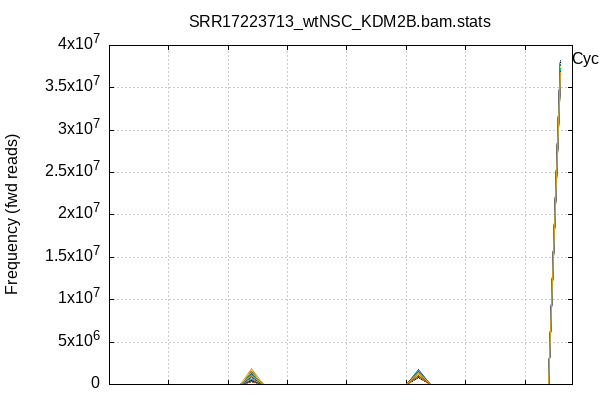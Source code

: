 
            set terminal png size 600,400 truecolor
            set output "SRR17223713_wtNSC_KDM2B_stats/quals3.png"
            set grid xtics ytics y2tics back lc rgb "#cccccc"
            set multiplot
            
            set title "SRR17223713_wtNSC_KDM2B.bam.stats" noenhanced
            set ylabel "Frequency (fwd reads)"
            set label "Cycle 6" at 38+1,38186264
            unset xlabel
            set xrange [0:39]
            set format x ""
            plot '-' using 1:2:3 with lines linecolor variable title ''
        1	0	1
2	0	1
3	0	1
4	0	1
5	0	1
6	0	1
7	0	1
8	0	1
9	0	1
10	0	1
11	0	1
12	703515	1
13	0	1
14	0	1
15	0	1
16	0	1
17	0	1
18	0	1
19	0	1
20	0	1
21	0	1
22	0	1
23	0	1
24	0	1
25	0	1
26	1043961	1
27	0	1
28	0	1
29	0	1
30	0	1
31	0	1
32	0	1
33	0	1
34	0	1
35	0	1
36	0	1
37	0	1
38	37649070	1

1	0	2
2	0	2
3	8800	2
4	0	2
5	0	2
6	0	2
7	0	2
8	0	2
9	0	2
10	0	2
11	0	2
12	536002	2
13	0	2
14	0	2
15	0	2
16	0	2
17	0	2
18	0	2
19	0	2
20	0	2
21	0	2
22	0	2
23	0	2
24	0	2
25	0	2
26	1022281	2
27	0	2
28	0	2
29	0	2
30	0	2
31	0	2
32	0	2
33	0	2
34	0	2
35	0	2
36	0	2
37	0	2
38	37829463	2

1	0	3
2	0	3
3	914	3
4	0	3
5	0	3
6	0	3
7	0	3
8	0	3
9	0	3
10	0	3
11	0	3
12	447885	3
13	0	3
14	0	3
15	0	3
16	0	3
17	0	3
18	0	3
19	0	3
20	0	3
21	0	3
22	0	3
23	0	3
24	0	3
25	0	3
26	930938	3
27	0	3
28	0	3
29	0	3
30	0	3
31	0	3
32	0	3
33	0	3
34	0	3
35	0	3
36	0	3
37	0	3
38	38016809	3

1	0	4
2	0	4
3	0	4
4	0	4
5	0	4
6	0	4
7	0	4
8	0	4
9	0	4
10	0	4
11	0	4
12	394189	4
13	0	4
14	0	4
15	0	4
16	0	4
17	0	4
18	0	4
19	0	4
20	0	4
21	0	4
22	0	4
23	0	4
24	0	4
25	0	4
26	889369	4
27	0	4
28	0	4
29	0	4
30	0	4
31	0	4
32	0	4
33	0	4
34	0	4
35	0	4
36	0	4
37	0	4
38	38112988	4

1	0	5
2	0	5
3	0	5
4	0	5
5	0	5
6	0	5
7	0	5
8	0	5
9	0	5
10	0	5
11	0	5
12	372652	5
13	0	5
14	0	5
15	0	5
16	0	5
17	0	5
18	0	5
19	0	5
20	0	5
21	0	5
22	0	5
23	0	5
24	0	5
25	0	5
26	872189	5
27	0	5
28	0	5
29	0	5
30	0	5
31	0	5
32	0	5
33	0	5
34	0	5
35	0	5
36	0	5
37	0	5
38	38151705	5

1	0	6
2	0	6
3	0	6
4	0	6
5	0	6
6	0	6
7	0	6
8	0	6
9	0	6
10	0	6
11	0	6
12	355498	6
13	0	6
14	0	6
15	0	6
16	0	6
17	0	6
18	0	6
19	0	6
20	0	6
21	0	6
22	0	6
23	0	6
24	0	6
25	0	6
26	854784	6
27	0	6
28	0	6
29	0	6
30	0	6
31	0	6
32	0	6
33	0	6
34	0	6
35	0	6
36	0	6
37	0	6
38	38186264	6

1	0	7
2	0	7
3	0	7
4	0	7
5	0	7
6	0	7
7	0	7
8	0	7
9	0	7
10	0	7
11	0	7
12	360073	7
13	0	7
14	0	7
15	0	7
16	0	7
17	0	7
18	0	7
19	0	7
20	0	7
21	0	7
22	0	7
23	0	7
24	0	7
25	0	7
26	898652	7
27	0	7
28	0	7
29	0	7
30	0	7
31	0	7
32	0	7
33	0	7
34	0	7
35	0	7
36	0	7
37	0	7
38	38137821	7

1	0	8
2	0	8
3	0	8
4	0	8
5	0	8
6	0	8
7	0	8
8	0	8
9	0	8
10	0	8
11	0	8
12	344951	8
13	0	8
14	0	8
15	0	8
16	0	8
17	0	8
18	0	8
19	0	8
20	0	8
21	0	8
22	0	8
23	0	8
24	0	8
25	0	8
26	884862	8
27	0	8
28	0	8
29	0	8
30	0	8
31	0	8
32	0	8
33	0	8
34	0	8
35	0	8
36	0	8
37	0	8
38	38166733	8

1	0	9
2	0	9
3	0	9
4	0	9
5	0	9
6	0	9
7	0	9
8	0	9
9	0	9
10	0	9
11	0	9
12	351170	9
13	0	9
14	0	9
15	0	9
16	0	9
17	0	9
18	0	9
19	0	9
20	0	9
21	0	9
22	0	9
23	0	9
24	0	9
25	0	9
26	886257	9
27	0	9
28	0	9
29	0	9
30	0	9
31	0	9
32	0	9
33	0	9
34	0	9
35	0	9
36	0	9
37	0	9
38	38159119	9

1	0	10
2	0	10
3	0	10
4	0	10
5	0	10
6	0	10
7	0	10
8	0	10
9	0	10
10	0	10
11	0	10
12	356302	10
13	0	10
14	0	10
15	0	10
16	0	10
17	0	10
18	0	10
19	0	10
20	0	10
21	0	10
22	0	10
23	0	10
24	0	10
25	0	10
26	928757	10
27	0	10
28	0	10
29	0	10
30	0	10
31	0	10
32	0	10
33	0	10
34	0	10
35	0	10
36	0	10
37	0	10
38	38111487	10

1	0	11
2	0	11
3	572	11
4	0	11
5	0	11
6	0	11
7	0	11
8	0	11
9	0	11
10	0	11
11	0	11
12	363037	11
13	0	11
14	0	11
15	0	11
16	0	11
17	0	11
18	0	11
19	0	11
20	0	11
21	0	11
22	0	11
23	0	11
24	0	11
25	0	11
26	917428	11
27	0	11
28	0	11
29	0	11
30	0	11
31	0	11
32	0	11
33	0	11
34	0	11
35	0	11
36	0	11
37	0	11
38	38115509	11

1	0	12
2	0	12
3	0	12
4	0	12
5	0	12
6	0	12
7	0	12
8	0	12
9	0	12
10	0	12
11	0	12
12	359884	12
13	0	12
14	0	12
15	0	12
16	0	12
17	0	12
18	0	12
19	0	12
20	0	12
21	0	12
22	0	12
23	0	12
24	0	12
25	0	12
26	913324	12
27	0	12
28	0	12
29	0	12
30	0	12
31	0	12
32	0	12
33	0	12
34	0	12
35	0	12
36	0	12
37	0	12
38	38123338	12

1	0	13
2	0	13
3	388	13
4	0	13
5	0	13
6	0	13
7	0	13
8	0	13
9	0	13
10	0	13
11	0	13
12	362130	13
13	0	13
14	0	13
15	0	13
16	0	13
17	0	13
18	0	13
19	0	13
20	0	13
21	0	13
22	0	13
23	0	13
24	0	13
25	0	13
26	929906	13
27	0	13
28	0	13
29	0	13
30	0	13
31	0	13
32	0	13
33	0	13
34	0	13
35	0	13
36	0	13
37	0	13
38	38104122	13

1	0	14
2	0	14
3	0	14
4	0	14
5	0	14
6	0	14
7	0	14
8	0	14
9	0	14
10	0	14
11	0	14
12	367856	14
13	0	14
14	0	14
15	0	14
16	0	14
17	0	14
18	0	14
19	0	14
20	0	14
21	0	14
22	0	14
23	0	14
24	0	14
25	0	14
26	945636	14
27	0	14
28	0	14
29	0	14
30	0	14
31	0	14
32	0	14
33	0	14
34	0	14
35	0	14
36	0	14
37	0	14
38	38083054	14

1	0	15
2	0	15
3	0	15
4	0	15
5	0	15
6	0	15
7	0	15
8	0	15
9	0	15
10	0	15
11	0	15
12	369595	15
13	0	15
14	0	15
15	0	15
16	0	15
17	0	15
18	0	15
19	0	15
20	0	15
21	0	15
22	0	15
23	0	15
24	0	15
25	0	15
26	949206	15
27	0	15
28	0	15
29	0	15
30	0	15
31	0	15
32	0	15
33	0	15
34	0	15
35	0	15
36	0	15
37	0	15
38	38077745	15

1	0	16
2	0	16
3	0	16
4	0	16
5	0	16
6	0	16
7	0	16
8	0	16
9	0	16
10	0	16
11	0	16
12	367845	16
13	0	16
14	0	16
15	0	16
16	0	16
17	0	16
18	0	16
19	0	16
20	0	16
21	0	16
22	0	16
23	0	16
24	0	16
25	0	16
26	939507	16
27	0	16
28	0	16
29	0	16
30	0	16
31	0	16
32	0	16
33	0	16
34	0	16
35	0	16
36	0	16
37	0	16
38	38089194	16

1	0	17
2	0	17
3	0	17
4	0	17
5	0	17
6	0	17
7	0	17
8	0	17
9	0	17
10	0	17
11	0	17
12	376086	17
13	0	17
14	0	17
15	0	17
16	0	17
17	0	17
18	0	17
19	0	17
20	0	17
21	0	17
22	0	17
23	0	17
24	0	17
25	0	17
26	949261	17
27	0	17
28	0	17
29	0	17
30	0	17
31	0	17
32	0	17
33	0	17
34	0	17
35	0	17
36	0	17
37	0	17
38	38071199	17

1	0	18
2	0	18
3	0	18
4	0	18
5	0	18
6	0	18
7	0	18
8	0	18
9	0	18
10	0	18
11	0	18
12	379216	18
13	0	18
14	0	18
15	0	18
16	0	18
17	0	18
18	0	18
19	0	18
20	0	18
21	0	18
22	0	18
23	0	18
24	0	18
25	0	18
26	964582	18
27	0	18
28	0	18
29	0	18
30	0	18
31	0	18
32	0	18
33	0	18
34	0	18
35	0	18
36	0	18
37	0	18
38	38052748	18

1	0	19
2	0	19
3	0	19
4	0	19
5	0	19
6	0	19
7	0	19
8	0	19
9	0	19
10	0	19
11	0	19
12	377164	19
13	0	19
14	0	19
15	0	19
16	0	19
17	0	19
18	0	19
19	0	19
20	0	19
21	0	19
22	0	19
23	0	19
24	0	19
25	0	19
26	959914	19
27	0	19
28	0	19
29	0	19
30	0	19
31	0	19
32	0	19
33	0	19
34	0	19
35	0	19
36	0	19
37	0	19
38	38059468	19

1	0	20
2	0	20
3	0	20
4	0	20
5	0	20
6	0	20
7	0	20
8	0	20
9	0	20
10	0	20
11	0	20
12	403225	20
13	0	20
14	0	20
15	0	20
16	0	20
17	0	20
18	0	20
19	0	20
20	0	20
21	0	20
22	0	20
23	0	20
24	0	20
25	0	20
26	1000665	20
27	0	20
28	0	20
29	0	20
30	0	20
31	0	20
32	0	20
33	0	20
34	0	20
35	0	20
36	0	20
37	0	20
38	37992656	20

1	0	21
2	0	21
3	0	21
4	0	21
5	0	21
6	0	21
7	0	21
8	0	21
9	0	21
10	0	21
11	0	21
12	386943	21
13	0	21
14	0	21
15	0	21
16	0	21
17	0	21
18	0	21
19	0	21
20	0	21
21	0	21
22	0	21
23	0	21
24	0	21
25	0	21
26	963305	21
27	0	21
28	0	21
29	0	21
30	0	21
31	0	21
32	0	21
33	0	21
34	0	21
35	0	21
36	0	21
37	0	21
38	38046298	21

1	0	22
2	0	22
3	0	22
4	0	22
5	0	22
6	0	22
7	0	22
8	0	22
9	0	22
10	0	22
11	0	22
12	407286	22
13	0	22
14	0	22
15	0	22
16	0	22
17	0	22
18	0	22
19	0	22
20	0	22
21	0	22
22	0	22
23	0	22
24	0	22
25	0	22
26	1004734	22
27	0	22
28	0	22
29	0	22
30	0	22
31	0	22
32	0	22
33	0	22
34	0	22
35	0	22
36	0	22
37	0	22
38	37984526	22

1	0	23
2	0	23
3	0	23
4	0	23
5	0	23
6	0	23
7	0	23
8	0	23
9	0	23
10	0	23
11	0	23
12	403124	23
13	0	23
14	0	23
15	0	23
16	0	23
17	0	23
18	0	23
19	0	23
20	0	23
21	0	23
22	0	23
23	0	23
24	0	23
25	0	23
26	999608	23
27	0	23
28	0	23
29	0	23
30	0	23
31	0	23
32	0	23
33	0	23
34	0	23
35	0	23
36	0	23
37	0	23
38	37993814	23

1	0	24
2	0	24
3	0	24
4	0	24
5	0	24
6	0	24
7	0	24
8	0	24
9	0	24
10	0	24
11	0	24
12	421343	24
13	0	24
14	0	24
15	0	24
16	0	24
17	0	24
18	0	24
19	0	24
20	0	24
21	0	24
22	0	24
23	0	24
24	0	24
25	0	24
26	1023048	24
27	0	24
28	0	24
29	0	24
30	0	24
31	0	24
32	0	24
33	0	24
34	0	24
35	0	24
36	0	24
37	0	24
38	37952155	24

1	0	25
2	0	25
3	0	25
4	0	25
5	0	25
6	0	25
7	0	25
8	0	25
9	0	25
10	0	25
11	0	25
12	433976	25
13	0	25
14	0	25
15	0	25
16	0	25
17	0	25
18	0	25
19	0	25
20	0	25
21	0	25
22	0	25
23	0	25
24	0	25
25	0	25
26	1040883	25
27	0	25
28	0	25
29	0	25
30	0	25
31	0	25
32	0	25
33	0	25
34	0	25
35	0	25
36	0	25
37	0	25
38	37921687	25

1	0	26
2	0	26
3	0	26
4	0	26
5	0	26
6	0	26
7	0	26
8	0	26
9	0	26
10	0	26
11	0	26
12	480313	26
13	0	26
14	0	26
15	0	26
16	0	26
17	0	26
18	0	26
19	0	26
20	0	26
21	0	26
22	0	26
23	0	26
24	0	26
25	0	26
26	1037500	26
27	0	26
28	0	26
29	0	26
30	0	26
31	0	26
32	0	26
33	0	26
34	0	26
35	0	26
36	0	26
37	0	26
38	37878733	26

1	0	27
2	0	27
3	0	27
4	0	27
5	0	27
6	0	27
7	0	27
8	0	27
9	0	27
10	0	27
11	0	27
12	490255	27
13	0	27
14	0	27
15	0	27
16	0	27
17	0	27
18	0	27
19	0	27
20	0	27
21	0	27
22	0	27
23	0	27
24	0	27
25	0	27
26	1041865	27
27	0	27
28	0	27
29	0	27
30	0	27
31	0	27
32	0	27
33	0	27
34	0	27
35	0	27
36	0	27
37	0	27
38	37864426	27

1	0	28
2	0	28
3	0	28
4	0	28
5	0	28
6	0	28
7	0	28
8	0	28
9	0	28
10	0	28
11	0	28
12	488342	28
13	0	28
14	0	28
15	0	28
16	0	28
17	0	28
18	0	28
19	0	28
20	0	28
21	0	28
22	0	28
23	0	28
24	0	28
25	0	28
26	1034961	28
27	0	28
28	0	28
29	0	28
30	0	28
31	0	28
32	0	28
33	0	28
34	0	28
35	0	28
36	0	28
37	0	28
38	37873243	28

1	0	29
2	0	29
3	0	29
4	0	29
5	0	29
6	0	29
7	0	29
8	0	29
9	0	29
10	0	29
11	0	29
12	501009	29
13	0	29
14	0	29
15	0	29
16	0	29
17	0	29
18	0	29
19	0	29
20	0	29
21	0	29
22	0	29
23	0	29
24	0	29
25	0	29
26	1037168	29
27	0	29
28	0	29
29	0	29
30	0	29
31	0	29
32	0	29
33	0	29
34	0	29
35	0	29
36	0	29
37	0	29
38	37858369	29

1	0	30
2	0	30
3	0	30
4	0	30
5	0	30
6	0	30
7	0	30
8	0	30
9	0	30
10	0	30
11	0	30
12	522323	30
13	0	30
14	0	30
15	0	30
16	0	30
17	0	30
18	0	30
19	0	30
20	0	30
21	0	30
22	0	30
23	0	30
24	0	30
25	0	30
26	1069795	30
27	0	30
28	0	30
29	0	30
30	0	30
31	0	30
32	0	30
33	0	30
34	0	30
35	0	30
36	0	30
37	0	30
38	37804428	30

1	0	31
2	0	31
3	0	31
4	0	31
5	0	31
6	0	31
7	0	31
8	0	31
9	0	31
10	0	31
11	0	31
12	521161	31
13	0	31
14	0	31
15	0	31
16	0	31
17	0	31
18	0	31
19	0	31
20	0	31
21	0	31
22	0	31
23	0	31
24	0	31
25	0	31
26	1072359	31
27	0	31
28	0	31
29	0	31
30	0	31
31	0	31
32	0	31
33	0	31
34	0	31
35	0	31
36	0	31
37	0	31
38	37803026	31

1	0	32
2	0	32
3	0	32
4	0	32
5	0	32
6	0	32
7	0	32
8	0	32
9	0	32
10	0	32
11	0	32
12	526053	32
13	0	32
14	0	32
15	0	32
16	0	32
17	0	32
18	0	32
19	0	32
20	0	32
21	0	32
22	0	32
23	0	32
24	0	32
25	0	32
26	1076785	32
27	0	32
28	0	32
29	0	32
30	0	32
31	0	32
32	0	32
33	0	32
34	0	32
35	0	32
36	0	32
37	0	32
38	37793708	32

1	0	33
2	0	33
3	0	33
4	0	33
5	0	33
6	0	33
7	0	33
8	0	33
9	0	33
10	0	33
11	0	33
12	533948	33
13	0	33
14	0	33
15	0	33
16	0	33
17	0	33
18	0	33
19	0	33
20	0	33
21	0	33
22	0	33
23	0	33
24	0	33
25	0	33
26	1071059	33
27	0	33
28	0	33
29	0	33
30	0	33
31	0	33
32	0	33
33	0	33
34	0	33
35	0	33
36	0	33
37	0	33
38	37791539	33

1	0	34
2	0	34
3	0	34
4	0	34
5	0	34
6	0	34
7	0	34
8	0	34
9	0	34
10	0	34
11	0	34
12	545239	34
13	0	34
14	0	34
15	0	34
16	0	34
17	0	34
18	0	34
19	0	34
20	0	34
21	0	34
22	0	34
23	0	34
24	0	34
25	0	34
26	1081101	34
27	0	34
28	0	34
29	0	34
30	0	34
31	0	34
32	0	34
33	0	34
34	0	34
35	0	34
36	0	34
37	0	34
38	37770206	34

1	0	35
2	0	35
3	0	35
4	0	35
5	0	35
6	0	35
7	0	35
8	0	35
9	0	35
10	0	35
11	0	35
12	556053	35
13	0	35
14	0	35
15	0	35
16	0	35
17	0	35
18	0	35
19	0	35
20	0	35
21	0	35
22	0	35
23	0	35
24	0	35
25	0	35
26	1081714	35
27	0	35
28	0	35
29	0	35
30	0	35
31	0	35
32	0	35
33	0	35
34	0	35
35	0	35
36	0	35
37	0	35
38	37758779	35

1	0	36
2	0	36
3	0	36
4	0	36
5	0	36
6	0	36
7	0	36
8	0	36
9	0	36
10	0	36
11	0	36
12	567654	36
13	0	36
14	0	36
15	0	36
16	0	36
17	0	36
18	0	36
19	0	36
20	0	36
21	0	36
22	0	36
23	0	36
24	0	36
25	0	36
26	1094265	36
27	0	36
28	0	36
29	0	36
30	0	36
31	0	36
32	0	36
33	0	36
34	0	36
35	0	36
36	0	36
37	0	36
38	37734627	36

1	0	37
2	0	37
3	0	37
4	0	37
5	0	37
6	0	37
7	0	37
8	0	37
9	0	37
10	0	37
11	0	37
12	574665	37
13	0	37
14	0	37
15	0	37
16	0	37
17	0	37
18	0	37
19	0	37
20	0	37
21	0	37
22	0	37
23	0	37
24	0	37
25	0	37
26	1119945	37
27	0	37
28	0	37
29	0	37
30	0	37
31	0	37
32	0	37
33	0	37
34	0	37
35	0	37
36	0	37
37	0	37
38	37701936	37

1	0	38
2	0	38
3	0	38
4	0	38
5	0	38
6	0	38
7	0	38
8	0	38
9	0	38
10	0	38
11	0	38
12	578217	38
13	0	38
14	0	38
15	0	38
16	0	38
17	0	38
18	0	38
19	0	38
20	0	38
21	0	38
22	0	38
23	0	38
24	0	38
25	0	38
26	1102660	38
27	0	38
28	0	38
29	0	38
30	0	38
31	0	38
32	0	38
33	0	38
34	0	38
35	0	38
36	0	38
37	0	38
38	37715669	38

1	0	39
2	0	39
3	35	39
4	0	39
5	0	39
6	0	39
7	0	39
8	0	39
9	0	39
10	0	39
11	0	39
12	595107	39
13	0	39
14	0	39
15	0	39
16	0	39
17	0	39
18	0	39
19	0	39
20	0	39
21	0	39
22	0	39
23	0	39
24	0	39
25	0	39
26	1111970	39
27	0	39
28	0	39
29	0	39
30	0	39
31	0	39
32	0	39
33	0	39
34	0	39
35	0	39
36	0	39
37	0	39
38	37689434	39

1	0	40
2	0	40
3	0	40
4	0	40
5	0	40
6	0	40
7	0	40
8	0	40
9	0	40
10	0	40
11	0	40
12	594840	40
13	0	40
14	0	40
15	0	40
16	0	40
17	0	40
18	0	40
19	0	40
20	0	40
21	0	40
22	0	40
23	0	40
24	0	40
25	0	40
26	1139177	40
27	0	40
28	0	40
29	0	40
30	0	40
31	0	40
32	0	40
33	0	40
34	0	40
35	0	40
36	0	40
37	0	40
38	37662529	40

1	0	41
2	0	41
3	17	41
4	0	41
5	0	41
6	0	41
7	0	41
8	0	41
9	0	41
10	0	41
11	0	41
12	641861	41
13	0	41
14	0	41
15	0	41
16	0	41
17	0	41
18	0	41
19	0	41
20	0	41
21	0	41
22	0	41
23	0	41
24	0	41
25	0	41
26	1197451	41
27	0	41
28	0	41
29	0	41
30	0	41
31	0	41
32	0	41
33	0	41
34	0	41
35	0	41
36	0	41
37	0	41
38	37557217	41

1	0	42
2	0	42
3	0	42
4	0	42
5	0	42
6	0	42
7	0	42
8	0	42
9	0	42
10	0	42
11	0	42
12	635369	42
13	0	42
14	0	42
15	0	42
16	0	42
17	0	42
18	0	42
19	0	42
20	0	42
21	0	42
22	0	42
23	0	42
24	0	42
25	0	42
26	1137767	42
27	0	42
28	0	42
29	0	42
30	0	42
31	0	42
32	0	42
33	0	42
34	0	42
35	0	42
36	0	42
37	0	42
38	37623410	42

1	0	43
2	0	43
3	0	43
4	0	43
5	0	43
6	0	43
7	0	43
8	0	43
9	0	43
10	0	43
11	0	43
12	1400131	43
13	0	43
14	0	43
15	0	43
16	0	43
17	0	43
18	0	43
19	0	43
20	0	43
21	0	43
22	0	43
23	0	43
24	0	43
25	0	43
26	1340682	43
27	0	43
28	0	43
29	0	43
30	0	43
31	0	43
32	0	43
33	0	43
34	0	43
35	0	43
36	0	43
37	0	43
38	36655733	43

1	0	44
2	0	44
3	0	44
4	0	44
5	0	44
6	0	44
7	0	44
8	0	44
9	0	44
10	0	44
11	0	44
12	776635	44
13	0	44
14	0	44
15	0	44
16	0	44
17	0	44
18	0	44
19	0	44
20	0	44
21	0	44
22	0	44
23	0	44
24	0	44
25	0	44
26	1356596	44
27	0	44
28	0	44
29	0	44
30	0	44
31	0	44
32	0	44
33	0	44
34	0	44
35	0	44
36	0	44
37	0	44
38	37263315	44

1	0	45
2	0	45
3	43	45
4	0	45
5	0	45
6	0	45
7	0	45
8	0	45
9	0	45
10	0	45
11	0	45
12	667719	45
13	0	45
14	0	45
15	0	45
16	0	45
17	0	45
18	0	45
19	0	45
20	0	45
21	0	45
22	0	45
23	0	45
24	0	45
25	0	45
26	1160739	45
27	0	45
28	0	45
29	0	45
30	0	45
31	0	45
32	0	45
33	0	45
34	0	45
35	0	45
36	0	45
37	0	45
38	37568045	45

1	0	46
2	0	46
3	0	46
4	0	46
5	0	46
6	0	46
7	0	46
8	0	46
9	0	46
10	0	46
11	0	46
12	1228388	46
13	0	46
14	0	46
15	0	46
16	0	46
17	0	46
18	0	46
19	0	46
20	0	46
21	0	46
22	0	46
23	0	46
24	0	46
25	0	46
26	1394051	46
27	0	46
28	0	46
29	0	46
30	0	46
31	0	46
32	0	46
33	0	46
34	0	46
35	0	46
36	0	46
37	0	46
38	36774107	46

1	0	47
2	0	47
3	0	47
4	0	47
5	0	47
6	0	47
7	0	47
8	0	47
9	0	47
10	0	47
11	0	47
12	1412488	47
13	0	47
14	0	47
15	0	47
16	0	47
17	0	47
18	0	47
19	0	47
20	0	47
21	0	47
22	0	47
23	0	47
24	0	47
25	0	47
26	1415904	47
27	0	47
28	0	47
29	0	47
30	0	47
31	0	47
32	0	47
33	0	47
34	0	47
35	0	47
36	0	47
37	0	47
38	36568154	47

1	0	48
2	0	48
3	0	48
4	0	48
5	0	48
6	0	48
7	0	48
8	0	48
9	0	48
10	0	48
11	0	48
12	821719	48
13	0	48
14	0	48
15	0	48
16	0	48
17	0	48
18	0	48
19	0	48
20	0	48
21	0	48
22	0	48
23	0	48
24	0	48
25	0	48
26	1335256	48
27	0	48
28	0	48
29	0	48
30	0	48
31	0	48
32	0	48
33	0	48
34	0	48
35	0	48
36	0	48
37	0	48
38	37239571	48

1	0	49
2	0	49
3	0	49
4	0	49
5	0	49
6	0	49
7	0	49
8	0	49
9	0	49
10	0	49
11	0	49
12	1260165	49
13	0	49
14	0	49
15	0	49
16	0	49
17	0	49
18	0	49
19	0	49
20	0	49
21	0	49
22	0	49
23	0	49
24	0	49
25	0	49
26	1412096	49
27	0	49
28	0	49
29	0	49
30	0	49
31	0	49
32	0	49
33	0	49
34	0	49
35	0	49
36	0	49
37	0	49
38	36724285	49

1	0	50
2	0	50
3	0	50
4	0	50
5	0	50
6	0	50
7	0	50
8	0	50
9	0	50
10	0	50
11	0	50
12	1206596	50
13	0	50
14	0	50
15	0	50
16	0	50
17	0	50
18	0	50
19	0	50
20	0	50
21	0	50
22	0	50
23	0	50
24	0	50
25	0	50
26	1548062	50
27	0	50
28	0	50
29	0	50
30	0	50
31	0	50
32	0	50
33	0	50
34	0	50
35	0	50
36	0	50
37	0	50
38	36641888	50

1	0	51
2	0	51
3	0	51
4	0	51
5	0	51
6	0	51
7	0	51
8	0	51
9	0	51
10	0	51
11	0	51
12	802954	51
13	0	51
14	0	51
15	0	51
16	0	51
17	0	51
18	0	51
19	0	51
20	0	51
21	0	51
22	0	51
23	0	51
24	0	51
25	0	51
26	1368228	51
27	0	51
28	0	51
29	0	51
30	0	51
31	0	51
32	0	51
33	0	51
34	0	51
35	0	51
36	0	51
37	0	51
38	37225364	51

1	0	52
2	0	52
3	0	52
4	0	52
5	0	52
6	0	52
7	0	52
8	0	52
9	0	52
10	0	52
11	0	52
12	930917	52
13	0	52
14	0	52
15	0	52
16	0	52
17	0	52
18	0	52
19	0	52
20	0	52
21	0	52
22	0	52
23	0	52
24	0	52
25	0	52
26	1520751	52
27	0	52
28	0	52
29	0	52
30	0	52
31	0	52
32	0	52
33	0	52
34	0	52
35	0	52
36	0	52
37	0	52
38	36944878	52

1	0	53
2	0	53
3	0	53
4	0	53
5	0	53
6	0	53
7	0	53
8	0	53
9	0	53
10	0	53
11	0	53
12	1386851	53
13	0	53
14	0	53
15	0	53
16	0	53
17	0	53
18	0	53
19	0	53
20	0	53
21	0	53
22	0	53
23	0	53
24	0	53
25	0	53
26	1451181	53
27	0	53
28	0	53
29	0	53
30	0	53
31	0	53
32	0	53
33	0	53
34	0	53
35	0	53
36	0	53
37	0	53
38	36558514	53

1	0	54
2	0	54
3	0	54
4	0	54
5	0	54
6	0	54
7	0	54
8	0	54
9	0	54
10	0	54
11	0	54
12	1281579	54
13	0	54
14	0	54
15	0	54
16	0	54
17	0	54
18	0	54
19	0	54
20	0	54
21	0	54
22	0	54
23	0	54
24	0	54
25	0	54
26	1515258	54
27	0	54
28	0	54
29	0	54
30	0	54
31	0	54
32	0	54
33	0	54
34	0	54
35	0	54
36	0	54
37	0	54
38	36599709	54

1	0	55
2	0	55
3	0	55
4	0	55
5	0	55
6	0	55
7	0	55
8	0	55
9	0	55
10	0	55
11	0	55
12	1529118	55
13	0	55
14	0	55
15	0	55
16	0	55
17	0	55
18	0	55
19	0	55
20	0	55
21	0	55
22	0	55
23	0	55
24	0	55
25	0	55
26	1430747	55
27	0	55
28	0	55
29	0	55
30	0	55
31	0	55
32	0	55
33	0	55
34	0	55
35	0	55
36	0	55
37	0	55
38	36436681	55

1	0	56
2	0	56
3	0	56
4	0	56
5	0	56
6	0	56
7	0	56
8	0	56
9	0	56
10	0	56
11	0	56
12	1078381	56
13	0	56
14	0	56
15	0	56
16	0	56
17	0	56
18	0	56
19	0	56
20	0	56
21	0	56
22	0	56
23	0	56
24	0	56
25	0	56
26	1462551	56
27	0	56
28	0	56
29	0	56
30	0	56
31	0	56
32	0	56
33	0	56
34	0	56
35	0	56
36	0	56
37	0	56
38	36855614	56

1	0	57
2	0	57
3	0	57
4	0	57
5	0	57
6	0	57
7	0	57
8	0	57
9	0	57
10	0	57
11	0	57
12	1548890	57
13	0	57
14	0	57
15	0	57
16	0	57
17	0	57
18	0	57
19	0	57
20	0	57
21	0	57
22	0	57
23	0	57
24	0	57
25	0	57
26	1440443	57
27	0	57
28	0	57
29	0	57
30	0	57
31	0	57
32	0	57
33	0	57
34	0	57
35	0	57
36	0	57
37	0	57
38	36407213	57

1	0	58
2	0	58
3	0	58
4	0	58
5	0	58
6	0	58
7	0	58
8	0	58
9	0	58
10	0	58
11	0	58
12	1638199	58
13	0	58
14	0	58
15	0	58
16	0	58
17	0	58
18	0	58
19	0	58
20	0	58
21	0	58
22	0	58
23	0	58
24	0	58
25	0	58
26	1436512	58
27	0	58
28	0	58
29	0	58
30	0	58
31	0	58
32	0	58
33	0	58
34	0	58
35	0	58
36	0	58
37	0	58
38	36321835	58

1	0	59
2	0	59
3	0	59
4	0	59
5	0	59
6	0	59
7	0	59
8	0	59
9	0	59
10	0	59
11	0	59
12	995924	59
13	0	59
14	0	59
15	0	59
16	0	59
17	0	59
18	0	59
19	0	59
20	0	59
21	0	59
22	0	59
23	0	59
24	0	59
25	0	59
26	1448236	59
27	0	59
28	0	59
29	0	59
30	0	59
31	0	59
32	0	59
33	0	59
34	0	59
35	0	59
36	0	59
37	0	59
38	36952386	59

1	0	60
2	0	60
3	0	60
4	0	60
5	0	60
6	0	60
7	0	60
8	0	60
9	0	60
10	0	60
11	0	60
12	1423578	60
13	0	60
14	0	60
15	0	60
16	0	60
17	0	60
18	0	60
19	0	60
20	0	60
21	0	60
22	0	60
23	0	60
24	0	60
25	0	60
26	1521467	60
27	0	60
28	0	60
29	0	60
30	0	60
31	0	60
32	0	60
33	0	60
34	0	60
35	0	60
36	0	60
37	0	60
38	36451501	60

1	0	61
2	0	61
3	2294	61
4	0	61
5	0	61
6	0	61
7	0	61
8	0	61
9	0	61
10	0	61
11	0	61
12	1747753	61
13	0	61
14	0	61
15	0	61
16	0	61
17	0	61
18	0	61
19	0	61
20	0	61
21	0	61
22	0	61
23	0	61
24	0	61
25	0	61
26	1336614	61
27	0	61
28	0	61
29	0	61
30	0	61
31	0	61
32	0	61
33	0	61
34	0	61
35	0	61
36	0	61
37	0	61
38	36309885	61

1	0	62
2	0	62
3	0	62
4	0	62
5	0	62
6	0	62
7	0	62
8	0	62
9	0	62
10	0	62
11	0	62
12	1198310	62
13	0	62
14	0	62
15	0	62
16	0	62
17	0	62
18	0	62
19	0	62
20	0	62
21	0	62
22	0	62
23	0	62
24	0	62
25	0	62
26	1484772	62
27	0	62
28	0	62
29	0	62
30	0	62
31	0	62
32	0	62
33	0	62
34	0	62
35	0	62
36	0	62
37	0	62
38	36713464	62

1	0	63
2	0	63
3	0	63
4	0	63
5	0	63
6	0	63
7	0	63
8	0	63
9	0	63
10	0	63
11	0	63
12	1094573	63
13	0	63
14	0	63
15	0	63
16	0	63
17	0	63
18	0	63
19	0	63
20	0	63
21	0	63
22	0	63
23	0	63
24	0	63
25	0	63
26	1512942	63
27	0	63
28	0	63
29	0	63
30	0	63
31	0	63
32	0	63
33	0	63
34	0	63
35	0	63
36	0	63
37	0	63
38	36789031	63

1	0	64
2	0	64
3	0	64
4	0	64
5	0	64
6	0	64
7	0	64
8	0	64
9	0	64
10	0	64
11	0	64
12	1704200	64
13	0	64
14	0	64
15	0	64
16	0	64
17	0	64
18	0	64
19	0	64
20	0	64
21	0	64
22	0	64
23	0	64
24	0	64
25	0	64
26	1370573	64
27	0	64
28	0	64
29	0	64
30	0	64
31	0	64
32	0	64
33	0	64
34	0	64
35	0	64
36	0	64
37	0	64
38	36321773	64

1	0	65
2	0	65
3	406	65
4	0	65
5	0	65
6	0	65
7	0	65
8	0	65
9	0	65
10	0	65
11	0	65
12	1106049	65
13	0	65
14	0	65
15	0	65
16	0	65
17	0	65
18	0	65
19	0	65
20	0	65
21	0	65
22	0	65
23	0	65
24	0	65
25	0	65
26	1588592	65
27	0	65
28	0	65
29	0	65
30	0	65
31	0	65
32	0	65
33	0	65
34	0	65
35	0	65
36	0	65
37	0	65
38	36701499	65

1	0	66
2	0	66
3	0	66
4	0	66
5	0	66
6	0	66
7	0	66
8	0	66
9	0	66
10	0	66
11	0	66
12	1003578	66
13	0	66
14	0	66
15	0	66
16	0	66
17	0	66
18	0	66
19	0	66
20	0	66
21	0	66
22	0	66
23	0	66
24	0	66
25	0	66
26	1618190	66
27	0	66
28	0	66
29	0	66
30	0	66
31	0	66
32	0	66
33	0	66
34	0	66
35	0	66
36	0	66
37	0	66
38	36774778	66

1	0	67
2	0	67
3	0	67
4	0	67
5	0	67
6	0	67
7	0	67
8	0	67
9	0	67
10	0	67
11	0	67
12	1097119	67
13	0	67
14	0	67
15	0	67
16	0	67
17	0	67
18	0	67
19	0	67
20	0	67
21	0	67
22	0	67
23	0	67
24	0	67
25	0	67
26	1673067	67
27	0	67
28	0	67
29	0	67
30	0	67
31	0	67
32	0	67
33	0	67
34	0	67
35	0	67
36	0	67
37	0	67
38	36626360	67

1	0	68
2	0	68
3	0	68
4	0	68
5	0	68
6	0	68
7	0	68
8	0	68
9	0	68
10	0	68
11	0	68
12	1860928	68
13	0	68
14	0	68
15	0	68
16	0	68
17	0	68
18	0	68
19	0	68
20	0	68
21	0	68
22	0	68
23	0	68
24	0	68
25	0	68
26	1448173	68
27	0	68
28	0	68
29	0	68
30	0	68
31	0	68
32	0	68
33	0	68
34	0	68
35	0	68
36	0	68
37	0	68
38	36087445	68

1	0	69
2	0	69
3	993	69
4	0	69
5	0	69
6	0	69
7	0	69
8	0	69
9	0	69
10	0	69
11	0	69
12	1625187	69
13	0	69
14	0	69
15	0	69
16	0	69
17	0	69
18	0	69
19	0	69
20	0	69
21	0	69
22	0	69
23	0	69
24	0	69
25	0	69
26	1582628	69
27	0	69
28	0	69
29	0	69
30	0	69
31	0	69
32	0	69
33	0	69
34	0	69
35	0	69
36	0	69
37	0	69
38	36187738	69

1	0	70
2	0	70
3	0	70
4	0	70
5	0	70
6	0	70
7	0	70
8	0	70
9	0	70
10	0	70
11	0	70
12	1092589	70
13	0	70
14	0	70
15	0	70
16	0	70
17	0	70
18	0	70
19	0	70
20	0	70
21	0	70
22	0	70
23	0	70
24	0	70
25	0	70
26	1804596	70
27	0	70
28	0	70
29	0	70
30	0	70
31	0	70
32	0	70
33	0	70
34	0	70
35	0	70
36	0	70
37	0	70
38	36499361	70

1	0	71
2	0	71
3	0	71
4	0	71
5	0	71
6	0	71
7	0	71
8	0	71
9	0	71
10	0	71
11	0	71
12	934130	71
13	0	71
14	0	71
15	0	71
16	0	71
17	0	71
18	0	71
19	0	71
20	0	71
21	0	71
22	0	71
23	0	71
24	0	71
25	0	71
26	1584903	71
27	0	71
28	0	71
29	0	71
30	0	71
31	0	71
32	0	71
33	0	71
34	0	71
35	0	71
36	0	71
37	0	71
38	36877513	71

1	0	72
2	0	72
3	0	72
4	0	72
5	0	72
6	0	72
7	0	72
8	0	72
9	0	72
10	0	72
11	0	72
12	882935	72
13	0	72
14	0	72
15	0	72
16	0	72
17	0	72
18	0	72
19	0	72
20	0	72
21	0	72
22	0	72
23	0	72
24	0	72
25	0	72
26	1428266	72
27	0	72
28	0	72
29	0	72
30	0	72
31	0	72
32	0	72
33	0	72
34	0	72
35	0	72
36	0	72
37	0	72
38	37085345	72

1	0	73
2	0	73
3	0	73
4	0	73
5	0	73
6	0	73
7	0	73
8	0	73
9	0	73
10	0	73
11	0	73
12	873134	73
13	0	73
14	0	73
15	0	73
16	0	73
17	0	73
18	0	73
19	0	73
20	0	73
21	0	73
22	0	73
23	0	73
24	0	73
25	0	73
26	1363306	73
27	0	73
28	0	73
29	0	73
30	0	73
31	0	73
32	0	73
33	0	73
34	0	73
35	0	73
36	0	73
37	0	73
38	37160106	73

1	0	74
2	0	74
3	0	74
4	0	74
5	0	74
6	0	74
7	0	74
8	0	74
9	0	74
10	0	74
11	0	74
12	855533	74
13	0	74
14	0	74
15	0	74
16	0	74
17	0	74
18	0	74
19	0	74
20	0	74
21	0	74
22	0	74
23	0	74
24	0	74
25	0	74
26	1305107	74
27	0	74
28	0	74
29	0	74
30	0	74
31	0	74
32	0	74
33	0	74
34	0	74
35	0	74
36	0	74
37	0	74
38	37235906	74

1	0	75
2	0	75
3	1	75
4	0	75
5	0	75
6	0	75
7	0	75
8	0	75
9	0	75
10	0	75
11	0	75
12	871840	75
13	0	75
14	0	75
15	0	75
16	0	75
17	0	75
18	0	75
19	0	75
20	0	75
21	0	75
22	0	75
23	0	75
24	0	75
25	0	75
26	1319367	75
27	0	75
28	0	75
29	0	75
30	0	75
31	0	75
32	0	75
33	0	75
34	0	75
35	0	75
36	0	75
37	0	75
38	37205338	75

1	0	76
2	0	76
3	0	76
4	0	76
5	0	76
6	0	76
7	0	76
8	0	76
9	0	76
10	0	76
11	0	76
12	889189	76
13	0	76
14	0	76
15	0	76
16	0	76
17	0	76
18	0	76
19	0	76
20	0	76
21	0	76
22	0	76
23	0	76
24	0	76
25	0	76
26	1332721	76
27	0	76
28	0	76
29	0	76
30	0	76
31	0	76
32	0	76
33	0	76
34	0	76
35	0	76
36	0	76
37	0	76
38	37174636	76

1	0	77
2	0	77
3	0	77
4	0	77
5	0	77
6	0	77
7	0	77
8	0	77
9	0	77
10	0	77
11	0	77
12	892392	77
13	0	77
14	0	77
15	0	77
16	0	77
17	0	77
18	0	77
19	0	77
20	0	77
21	0	77
22	0	77
23	0	77
24	0	77
25	0	77
26	1324331	77
27	0	77
28	0	77
29	0	77
30	0	77
31	0	77
32	0	77
33	0	77
34	0	77
35	0	77
36	0	77
37	0	77
38	37179823	77

1	0	78
2	0	78
3	0	78
4	0	78
5	0	78
6	0	78
7	0	78
8	0	78
9	0	78
10	0	78
11	0	78
12	891814	78
13	0	78
14	0	78
15	0	78
16	0	78
17	0	78
18	0	78
19	0	78
20	0	78
21	0	78
22	0	78
23	0	78
24	0	78
25	0	78
26	1323538	78
27	0	78
28	0	78
29	0	78
30	0	78
31	0	78
32	0	78
33	0	78
34	0	78
35	0	78
36	0	78
37	0	78
38	37181194	78

1	0	79
2	0	79
3	255	79
4	0	79
5	0	79
6	0	79
7	0	79
8	0	79
9	0	79
10	0	79
11	0	79
12	890124	79
13	0	79
14	0	79
15	0	79
16	0	79
17	0	79
18	0	79
19	0	79
20	0	79
21	0	79
22	0	79
23	0	79
24	0	79
25	0	79
26	1309072	79
27	0	79
28	0	79
29	0	79
30	0	79
31	0	79
32	0	79
33	0	79
34	0	79
35	0	79
36	0	79
37	0	79
38	37197095	79

1	0	80
2	0	80
3	0	80
4	0	80
5	0	80
6	0	80
7	0	80
8	0	80
9	0	80
10	0	80
11	0	80
12	907693	80
13	0	80
14	0	80
15	0	80
16	0	80
17	0	80
18	0	80
19	0	80
20	0	80
21	0	80
22	0	80
23	0	80
24	0	80
25	0	80
26	1329331	80
27	0	80
28	0	80
29	0	80
30	0	80
31	0	80
32	0	80
33	0	80
34	0	80
35	0	80
36	0	80
37	0	80
38	37159522	80

1	0	81
2	0	81
3	0	81
4	0	81
5	0	81
6	0	81
7	0	81
8	0	81
9	0	81
10	0	81
11	0	81
12	923590	81
13	0	81
14	0	81
15	0	81
16	0	81
17	0	81
18	0	81
19	0	81
20	0	81
21	0	81
22	0	81
23	0	81
24	0	81
25	0	81
26	1344603	81
27	0	81
28	0	81
29	0	81
30	0	81
31	0	81
32	0	81
33	0	81
34	0	81
35	0	81
36	0	81
37	0	81
38	37128353	81

1	0	82
2	0	82
3	0	82
4	0	82
5	0	82
6	0	82
7	0	82
8	0	82
9	0	82
10	0	82
11	0	82
12	918082	82
13	0	82
14	0	82
15	0	82
16	0	82
17	0	82
18	0	82
19	0	82
20	0	82
21	0	82
22	0	82
23	0	82
24	0	82
25	0	82
26	1331643	82
27	0	82
28	0	82
29	0	82
30	0	82
31	0	82
32	0	82
33	0	82
34	0	82
35	0	82
36	0	82
37	0	82
38	37146821	82

1	0	83
2	0	83
3	178	83
4	0	83
5	0	83
6	0	83
7	0	83
8	0	83
9	0	83
10	0	83
11	0	83
12	927237	83
13	0	83
14	0	83
15	0	83
16	0	83
17	0	83
18	0	83
19	0	83
20	0	83
21	0	83
22	0	83
23	0	83
24	0	83
25	0	83
26	1337967	83
27	0	83
28	0	83
29	0	83
30	0	83
31	0	83
32	0	83
33	0	83
34	0	83
35	0	83
36	0	83
37	0	83
38	37131164	83

1	0	84
2	0	84
3	0	84
4	0	84
5	0	84
6	0	84
7	0	84
8	0	84
9	0	84
10	0	84
11	0	84
12	946109	84
13	0	84
14	0	84
15	0	84
16	0	84
17	0	84
18	0	84
19	0	84
20	0	84
21	0	84
22	0	84
23	0	84
24	0	84
25	0	84
26	1357660	84
27	0	84
28	0	84
29	0	84
30	0	84
31	0	84
32	0	84
33	0	84
34	0	84
35	0	84
36	0	84
37	0	84
38	37092777	84

1	0	85
2	0	85
3	0	85
4	0	85
5	0	85
6	0	85
7	0	85
8	0	85
9	0	85
10	0	85
11	0	85
12	958014	85
13	0	85
14	0	85
15	0	85
16	0	85
17	0	85
18	0	85
19	0	85
20	0	85
21	0	85
22	0	85
23	0	85
24	0	85
25	0	85
26	1368609	85
27	0	85
28	0	85
29	0	85
30	0	85
31	0	85
32	0	85
33	0	85
34	0	85
35	0	85
36	0	85
37	0	85
38	37069923	85

1	0	86
2	0	86
3	0	86
4	0	86
5	0	86
6	0	86
7	0	86
8	0	86
9	0	86
10	0	86
11	0	86
12	968172	86
13	0	86
14	0	86
15	0	86
16	0	86
17	0	86
18	0	86
19	0	86
20	0	86
21	0	86
22	0	86
23	0	86
24	0	86
25	0	86
26	1384269	86
27	0	86
28	0	86
29	0	86
30	0	86
31	0	86
32	0	86
33	0	86
34	0	86
35	0	86
36	0	86
37	0	86
38	37044105	86

1	0	87
2	0	87
3	0	87
4	0	87
5	0	87
6	0	87
7	0	87
8	0	87
9	0	87
10	0	87
11	0	87
12	976158	87
13	0	87
14	0	87
15	0	87
16	0	87
17	0	87
18	0	87
19	0	87
20	0	87
21	0	87
22	0	87
23	0	87
24	0	87
25	0	87
26	1380637	87
27	0	87
28	0	87
29	0	87
30	0	87
31	0	87
32	0	87
33	0	87
34	0	87
35	0	87
36	0	87
37	0	87
38	37039751	87

1	0	88
2	0	88
3	0	88
4	0	88
5	0	88
6	0	88
7	0	88
8	0	88
9	0	88
10	0	88
11	0	88
12	976571	88
13	0	88
14	0	88
15	0	88
16	0	88
17	0	88
18	0	88
19	0	88
20	0	88
21	0	88
22	0	88
23	0	88
24	0	88
25	0	88
26	1372977	88
27	0	88
28	0	88
29	0	88
30	0	88
31	0	88
32	0	88
33	0	88
34	0	88
35	0	88
36	0	88
37	0	88
38	37046998	88

1	0	89
2	0	89
3	59	89
4	0	89
5	0	89
6	0	89
7	0	89
8	0	89
9	0	89
10	0	89
11	0	89
12	978438	89
13	0	89
14	0	89
15	0	89
16	0	89
17	0	89
18	0	89
19	0	89
20	0	89
21	0	89
22	0	89
23	0	89
24	0	89
25	0	89
26	1367800	89
27	0	89
28	0	89
29	0	89
30	0	89
31	0	89
32	0	89
33	0	89
34	0	89
35	0	89
36	0	89
37	0	89
38	37050249	89

1	0	90
2	0	90
3	0	90
4	0	90
5	0	90
6	0	90
7	0	90
8	0	90
9	0	90
10	0	90
11	0	90
12	1000573	90
13	0	90
14	0	90
15	0	90
16	0	90
17	0	90
18	0	90
19	0	90
20	0	90
21	0	90
22	0	90
23	0	90
24	0	90
25	0	90
26	1393054	90
27	0	90
28	0	90
29	0	90
30	0	90
31	0	90
32	0	90
33	0	90
34	0	90
35	0	90
36	0	90
37	0	90
38	37002919	90

1	0	91
2	0	91
3	0	91
4	0	91
5	0	91
6	0	91
7	0	91
8	0	91
9	0	91
10	0	91
11	0	91
12	1039151	91
13	0	91
14	0	91
15	0	91
16	0	91
17	0	91
18	0	91
19	0	91
20	0	91
21	0	91
22	0	91
23	0	91
24	0	91
25	0	91
26	1451380	91
27	0	91
28	0	91
29	0	91
30	0	91
31	0	91
32	0	91
33	0	91
34	0	91
35	0	91
36	0	91
37	0	91
38	36906015	91

1	0	92
2	0	92
3	0	92
4	0	92
5	0	92
6	0	92
7	0	92
8	0	92
9	0	92
10	0	92
11	0	92
12	1030579	92
13	0	92
14	0	92
15	0	92
16	0	92
17	0	92
18	0	92
19	0	92
20	0	92
21	0	92
22	0	92
23	0	92
24	0	92
25	0	92
26	1430493	92
27	0	92
28	0	92
29	0	92
30	0	92
31	0	92
32	0	92
33	0	92
34	0	92
35	0	92
36	0	92
37	0	92
38	36935474	92

1	0	93
2	0	93
3	0	93
4	0	93
5	0	93
6	0	93
7	0	93
8	0	93
9	0	93
10	0	93
11	0	93
12	1043149	93
13	0	93
14	0	93
15	0	93
16	0	93
17	0	93
18	0	93
19	0	93
20	0	93
21	0	93
22	0	93
23	0	93
24	0	93
25	0	93
26	1441245	93
27	0	93
28	0	93
29	0	93
30	0	93
31	0	93
32	0	93
33	0	93
34	0	93
35	0	93
36	0	93
37	0	93
38	36912152	93

1	0	94
2	0	94
3	0	94
4	0	94
5	0	94
6	0	94
7	0	94
8	0	94
9	0	94
10	0	94
11	0	94
12	1044633	94
13	0	94
14	0	94
15	0	94
16	0	94
17	0	94
18	0	94
19	0	94
20	0	94
21	0	94
22	0	94
23	0	94
24	0	94
25	0	94
26	1436142	94
27	0	94
28	0	94
29	0	94
30	0	94
31	0	94
32	0	94
33	0	94
34	0	94
35	0	94
36	0	94
37	0	94
38	36915771	94

1	0	95
2	0	95
3	0	95
4	0	95
5	0	95
6	0	95
7	0	95
8	0	95
9	0	95
10	0	95
11	0	95
12	1062131	95
13	0	95
14	0	95
15	0	95
16	0	95
17	0	95
18	0	95
19	0	95
20	0	95
21	0	95
22	0	95
23	0	95
24	0	95
25	0	95
26	1451985	95
27	0	95
28	0	95
29	0	95
30	0	95
31	0	95
32	0	95
33	0	95
34	0	95
35	0	95
36	0	95
37	0	95
38	36882430	95

1	0	96
2	0	96
3	0	96
4	0	96
5	0	96
6	0	96
7	0	96
8	0	96
9	0	96
10	0	96
11	0	96
12	1069666	96
13	0	96
14	0	96
15	0	96
16	0	96
17	0	96
18	0	96
19	0	96
20	0	96
21	0	96
22	0	96
23	0	96
24	0	96
25	0	96
26	1458114	96
27	0	96
28	0	96
29	0	96
30	0	96
31	0	96
32	0	96
33	0	96
34	0	96
35	0	96
36	0	96
37	0	96
38	36868766	96

1	0	97
2	0	97
3	3	97
4	0	97
5	0	97
6	0	97
7	0	97
8	0	97
9	0	97
10	0	97
11	0	97
12	1063998	97
13	0	97
14	0	97
15	0	97
16	0	97
17	0	97
18	0	97
19	0	97
20	0	97
21	0	97
22	0	97
23	0	97
24	0	97
25	0	97
26	1431116	97
27	0	97
28	0	97
29	0	97
30	0	97
31	0	97
32	0	97
33	0	97
34	0	97
35	0	97
36	0	97
37	0	97
38	36901429	97

1	0	98
2	0	98
3	0	98
4	0	98
5	0	98
6	0	98
7	0	98
8	0	98
9	0	98
10	0	98
11	0	98
12	1077072	98
13	0	98
14	0	98
15	0	98
16	0	98
17	0	98
18	0	98
19	0	98
20	0	98
21	0	98
22	0	98
23	0	98
24	0	98
25	0	98
26	1447416	98
27	0	98
28	0	98
29	0	98
30	0	98
31	0	98
32	0	98
33	0	98
34	0	98
35	0	98
36	0	98
37	0	98
38	36872058	98

1	0	99
2	0	99
3	0	99
4	0	99
5	0	99
6	0	99
7	0	99
8	0	99
9	0	99
10	0	99
11	0	99
12	1091888	99
13	0	99
14	0	99
15	0	99
16	0	99
17	0	99
18	0	99
19	0	99
20	0	99
21	0	99
22	0	99
23	0	99
24	0	99
25	0	99
26	1450826	99
27	0	99
28	0	99
29	0	99
30	0	99
31	0	99
32	0	99
33	0	99
34	0	99
35	0	99
36	0	99
37	0	99
38	36853832	99

1	0	100
2	0	100
3	0	100
4	0	100
5	0	100
6	0	100
7	0	100
8	0	100
9	0	100
10	0	100
11	0	100
12	1101939	100
13	0	100
14	0	100
15	0	100
16	0	100
17	0	100
18	0	100
19	0	100
20	0	100
21	0	100
22	0	100
23	0	100
24	0	100
25	0	100
26	1469848	100
27	0	100
28	0	100
29	0	100
30	0	100
31	0	100
32	0	100
33	0	100
34	0	100
35	0	100
36	0	100
37	0	100
38	36824759	100

end

